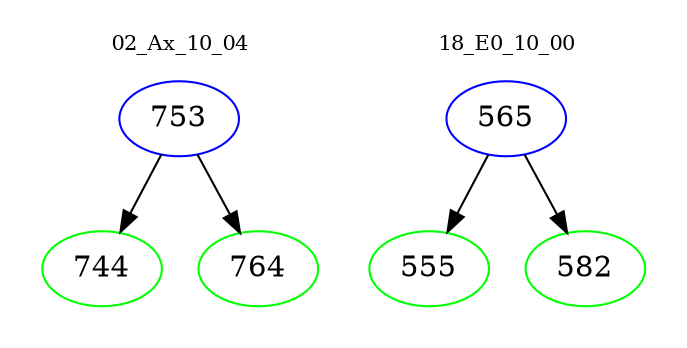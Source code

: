digraph{
subgraph cluster_0 {
color = white
label = "02_Ax_10_04";
fontsize=10;
T0_753 [label="753", color="blue"]
T0_753 -> T0_744 [color="black"]
T0_744 [label="744", color="green"]
T0_753 -> T0_764 [color="black"]
T0_764 [label="764", color="green"]
}
subgraph cluster_1 {
color = white
label = "18_E0_10_00";
fontsize=10;
T1_565 [label="565", color="blue"]
T1_565 -> T1_555 [color="black"]
T1_555 [label="555", color="green"]
T1_565 -> T1_582 [color="black"]
T1_582 [label="582", color="green"]
}
}
